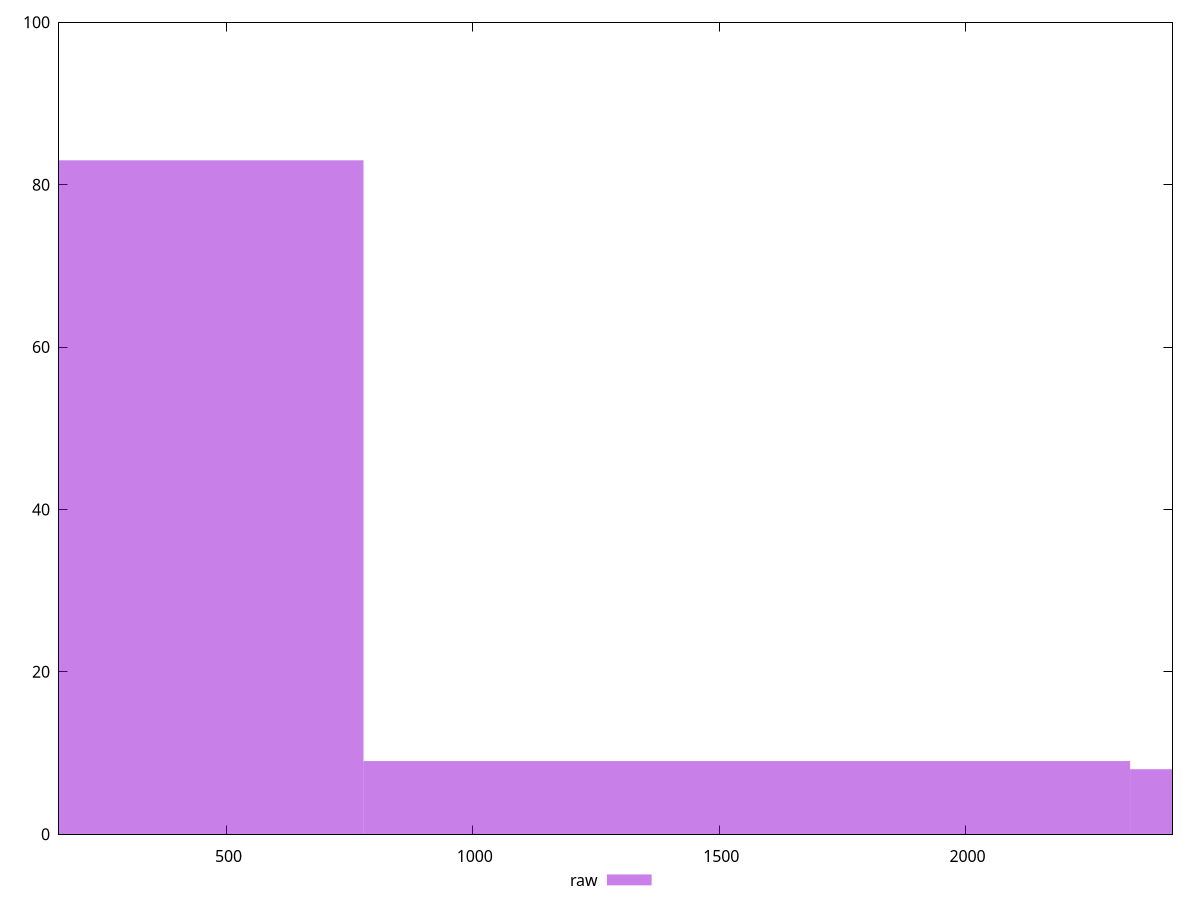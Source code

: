reset

$raw <<EOF
0 83
1555.9819714322032 9
3111.9639428644064 8
EOF

set key outside below
set boxwidth 1555.9819714322032
set xrange [160:2420]
set yrange [0:100]
set trange [0:100]
set style fill transparent solid 0.5 noborder
set terminal svg size 640, 490 enhanced background rgb 'white'
set output "report/report_00029_2021-02-24T13-36-40.390Z/unused-css-rules/samples/astro/raw/histogram.svg"

plot $raw title "raw" with boxes

reset
